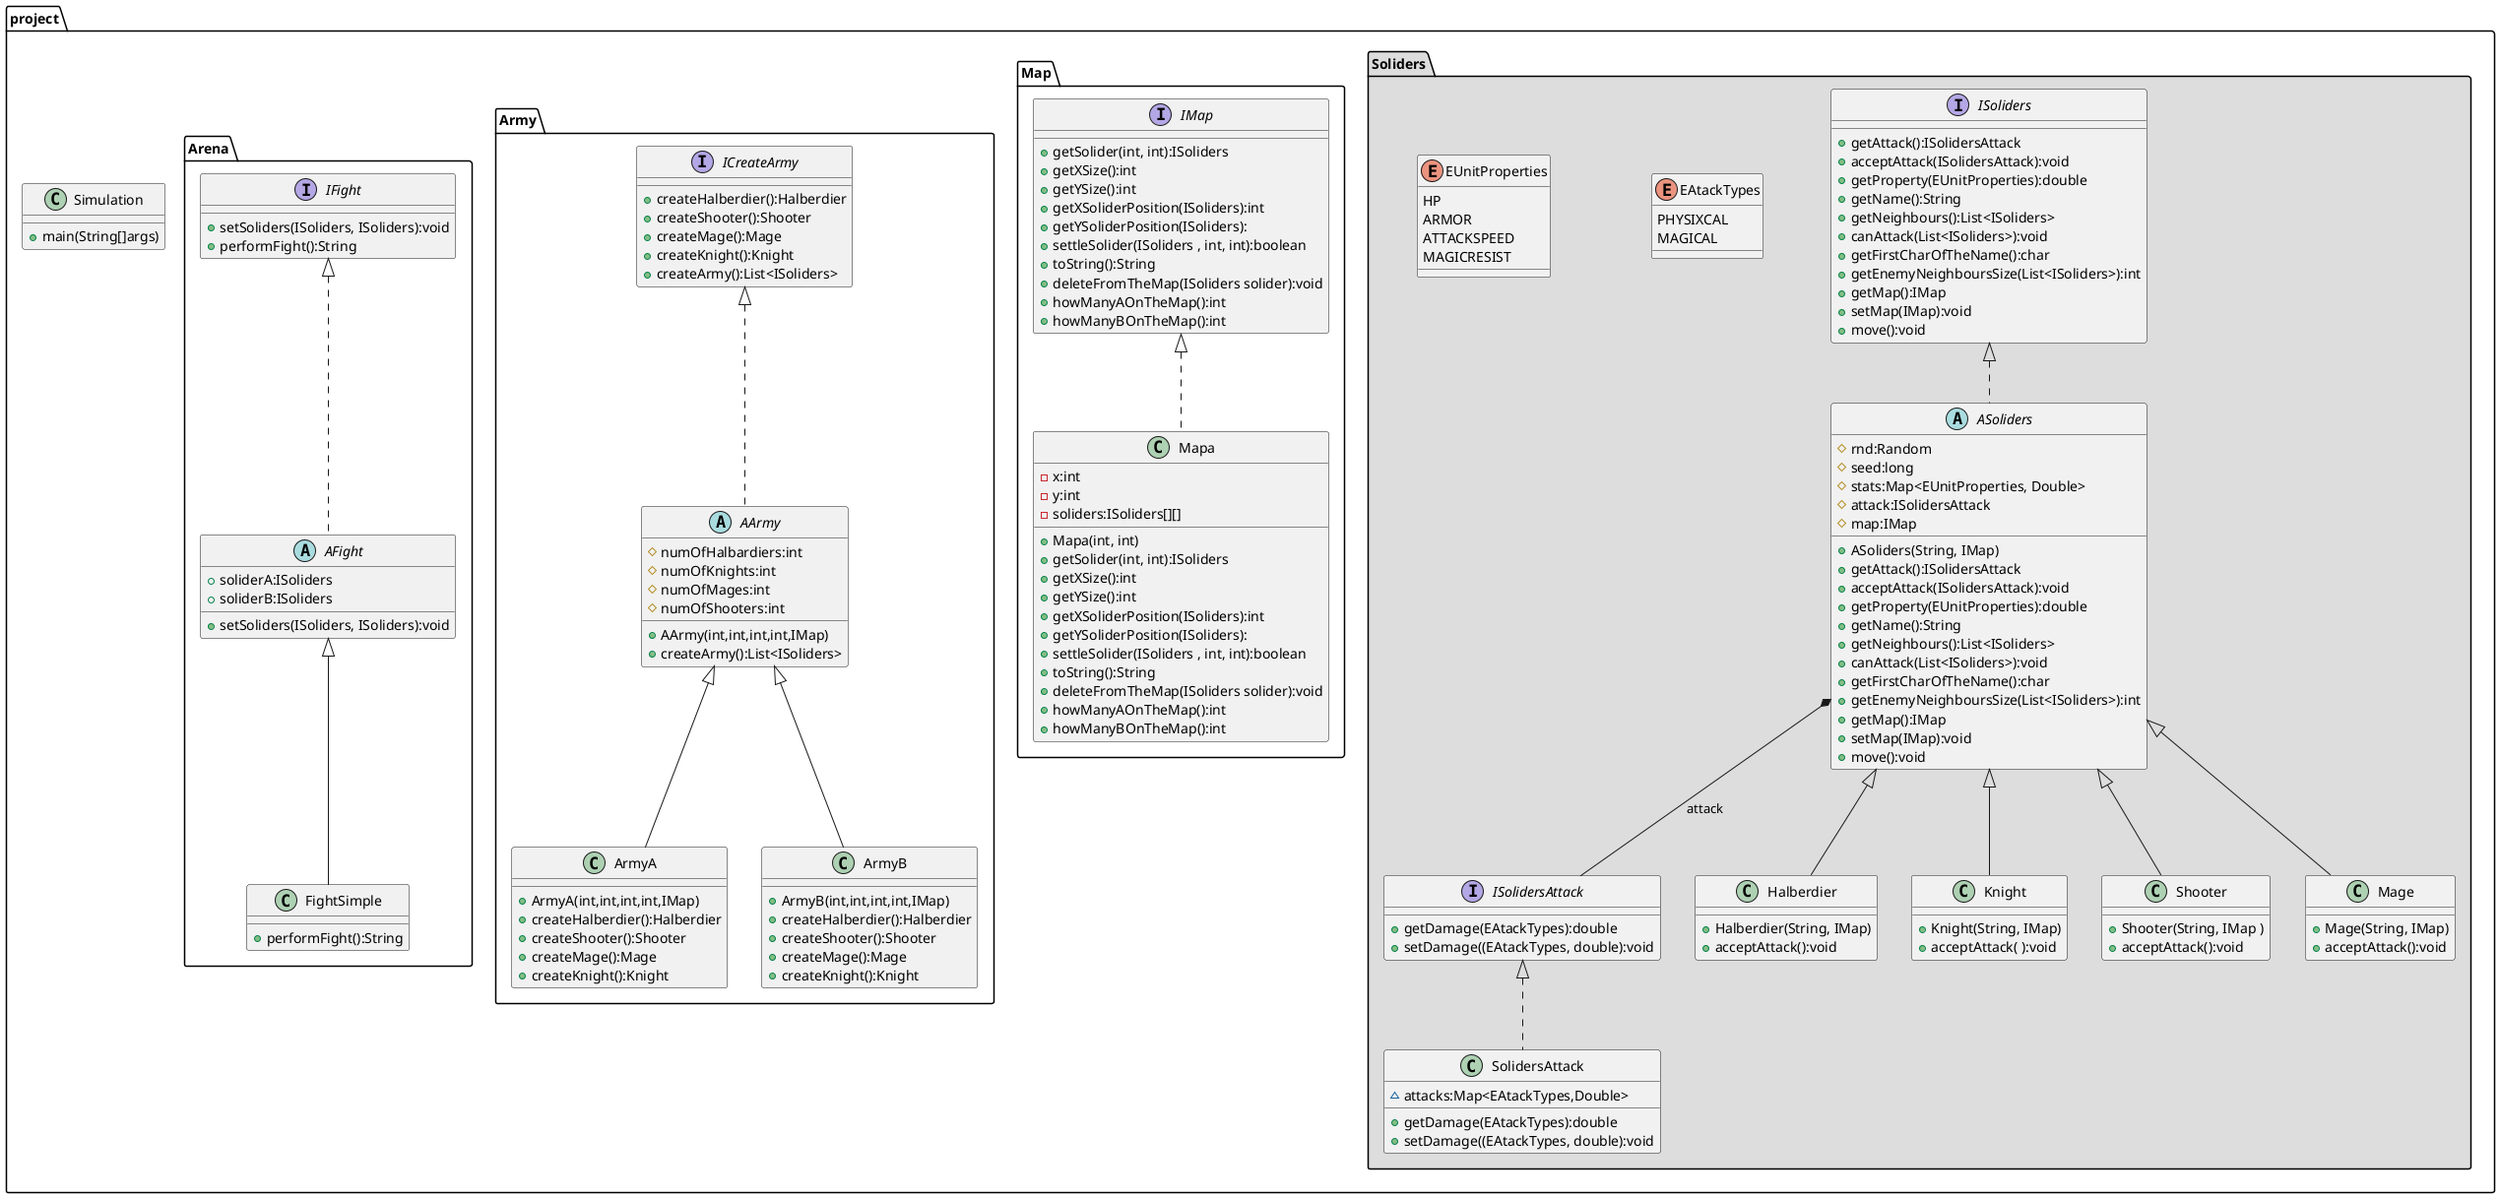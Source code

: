 @startuml
'https://plantuml.com/class-diagram
package "project"
{
class Simulation{
+main(String[]args)
}

package "project.Soliders" #DDDDDD
{
interface ISoliders{
+ getAttack():ISolidersAttack
+ acceptAttack(ISolidersAttack):void
+ getProperty(EUnitProperties):double
+ getName():String
+ getNeighbours():List<ISoliders>
+ canAttack(List<ISoliders>):void
+ getFirstCharOfTheName():char
+ getEnemyNeighboursSize(List<ISoliders>):int
+ getMap():IMap
+ setMap(IMap):void
+ move():void
}

enum EAtackTypes{
PHYSIXCAL
MAGICAL
}
enum EUnitProperties{
HP
ARMOR
ATTACKSPEED
MAGICRESIST
}
abstract class ASoliders implements ISoliders{


 # rnd:Random
 # seed:long
 # stats:Map<EUnitProperties, Double>
 # attack:ISolidersAttack
 # map:IMap

 + ASoliders(String, IMap)
 + getAttack():ISolidersAttack
 + acceptAttack(ISolidersAttack):void
 + getProperty(EUnitProperties):double
 + getName():String
 + getNeighbours():List<ISoliders>
 + canAttack(List<ISoliders>):void
 + getFirstCharOfTheName():char
 + getEnemyNeighboursSize(List<ISoliders>):int
 + getMap():IMap
 + setMap(IMap):void
 + move():void

 }

 interface ISolidersAttack{
    + getDamage(EAtackTypes):double
    + setDamage((EAtackTypes, double):void
                   }
                   ASoliders *-- ISolidersAttack :attack
     class SolidersAttack implements ISolidersAttack{
       ~ attacks:Map<EAtackTypes,Double>
        + getDamage(EAtackTypes):double
           + setDamage((EAtackTypes, double):void
     }

    class Halberdier extends ASoliders  {
        + Halberdier(String, IMap)
        + acceptAttack():void


}
    class Knight extends ASoliders {

           + Knight(String, IMap)
           + acceptAttack( ):void
}

class Shooter extends ASoliders {

    + Shooter(String, IMap )
               + acceptAttack():void

    }
    class Mage extends ASoliders {

    +Mage(String, IMap)
    + acceptAttack():void
    }


}


     package "project.Map"{
interface IMap {

     + getSolider(int, int):ISoliders
      +getXSize():int
       +getYSize():int
     +getXSoliderPosition(ISoliders):int
      + getYSoliderPosition(ISoliders):
       +settleSolider(ISoliders , int, int):boolean
      +toString():String
      +deleteFromTheMap(ISoliders solider):void
      +howManyAOnTheMap():int
      +howManyBOnTheMap():int


}

class Mapa implements IMap {

    - x:int
    - y:int
    - soliders:ISoliders[][]
    + Mapa(int, int)
    + getSolider(int, int):ISoliders
          +getXSize():int
           +getYSize():int
         +getXSoliderPosition(ISoliders):int
          + getYSoliderPosition(ISoliders):
           +settleSolider(ISoliders , int, int):boolean
          +toString():String
          +deleteFromTheMap(ISoliders solider):void
          +howManyAOnTheMap():int
          +howManyBOnTheMap():int
}


}
package "project.Army"
{
interface ICreateArmy{
+createHalberdier():Halberdier
+createShooter():Shooter
+createMage():Mage
+createKnight():Knight
+createArmy():List<ISoliders>
}

abstract class AArmy implements ICreateArmy{
#numOfHalbardiers:int
#numOfKnights:int
#numOfMages:int
#numOfShooters:int
+AArmy(int,int,int,int,IMap)
+createArmy():List<ISoliders>

}
class ArmyA extends AArmy{
+ArmyA(int,int,int,int,IMap)
+createHalberdier():Halberdier
+createShooter():Shooter
+createMage():Mage
+createKnight():Knight


}
class ArmyB extends AArmy{

+ArmyB(int,int,int,int,IMap)
+createHalberdier():Halberdier
+createShooter():Shooter
+createMage():Mage
+createKnight():Knight
}
}
package "project.Arena"
{
    interface IFight{
    +setSoliders(ISoliders, ISoliders):void
    +performFight():String
    }
    abstract class AFight implements IFight{
        +soliderA:ISoliders
        +soliderB:ISoliders
        +setSoliders(ISoliders, ISoliders):void
    }
    class FightSimple extends AFight{
    +performFight():String
    }

}


}
@enduml